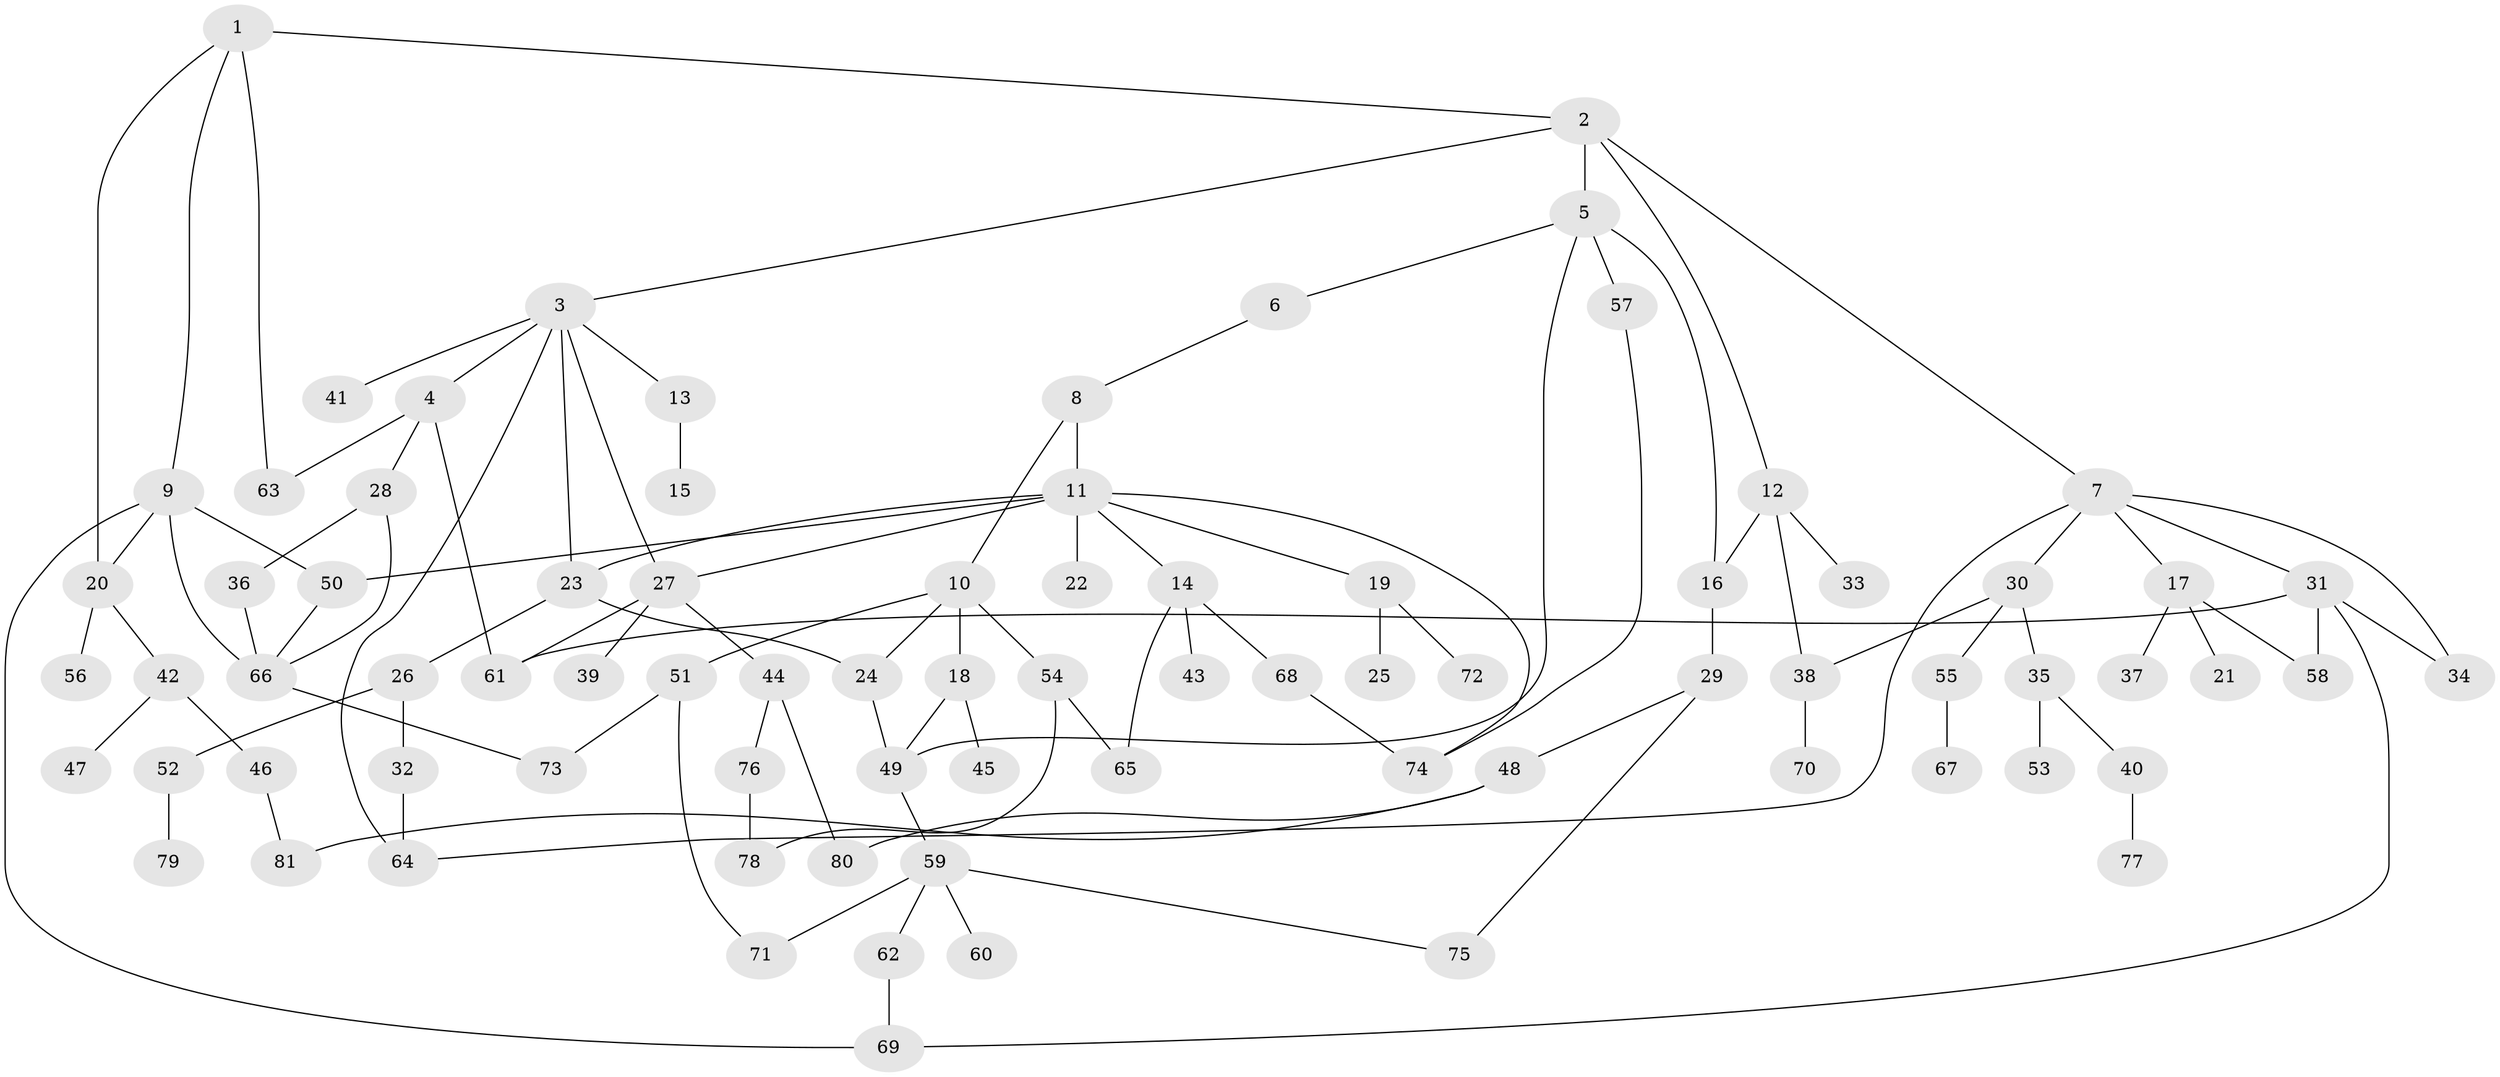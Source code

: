 // coarse degree distribution, {3: 0.18518518518518517, 6: 0.09259259259259259, 7: 0.05555555555555555, 4: 0.09259259259259259, 5: 0.05555555555555555, 2: 0.25925925925925924, 1: 0.25925925925925924}
// Generated by graph-tools (version 1.1) at 2025/41/03/06/25 10:41:26]
// undirected, 81 vertices, 110 edges
graph export_dot {
graph [start="1"]
  node [color=gray90,style=filled];
  1;
  2;
  3;
  4;
  5;
  6;
  7;
  8;
  9;
  10;
  11;
  12;
  13;
  14;
  15;
  16;
  17;
  18;
  19;
  20;
  21;
  22;
  23;
  24;
  25;
  26;
  27;
  28;
  29;
  30;
  31;
  32;
  33;
  34;
  35;
  36;
  37;
  38;
  39;
  40;
  41;
  42;
  43;
  44;
  45;
  46;
  47;
  48;
  49;
  50;
  51;
  52;
  53;
  54;
  55;
  56;
  57;
  58;
  59;
  60;
  61;
  62;
  63;
  64;
  65;
  66;
  67;
  68;
  69;
  70;
  71;
  72;
  73;
  74;
  75;
  76;
  77;
  78;
  79;
  80;
  81;
  1 -- 2;
  1 -- 9;
  1 -- 20;
  1 -- 63;
  2 -- 3;
  2 -- 5;
  2 -- 7;
  2 -- 12;
  3 -- 4;
  3 -- 13;
  3 -- 23;
  3 -- 27;
  3 -- 41;
  3 -- 64;
  4 -- 28;
  4 -- 63;
  4 -- 61;
  5 -- 6;
  5 -- 57;
  5 -- 16;
  5 -- 49;
  6 -- 8;
  7 -- 17;
  7 -- 30;
  7 -- 31;
  7 -- 64;
  7 -- 34;
  8 -- 10;
  8 -- 11;
  9 -- 69;
  9 -- 66;
  9 -- 50;
  9 -- 20;
  10 -- 18;
  10 -- 51;
  10 -- 54;
  10 -- 24;
  11 -- 14;
  11 -- 19;
  11 -- 22;
  11 -- 50;
  11 -- 74;
  11 -- 23;
  11 -- 27;
  12 -- 16;
  12 -- 33;
  12 -- 38;
  13 -- 15;
  14 -- 43;
  14 -- 68;
  14 -- 65;
  16 -- 29;
  17 -- 21;
  17 -- 37;
  17 -- 58;
  18 -- 45;
  18 -- 49;
  19 -- 25;
  19 -- 72;
  20 -- 42;
  20 -- 56;
  23 -- 24;
  23 -- 26;
  24 -- 49;
  26 -- 32;
  26 -- 52;
  27 -- 39;
  27 -- 44;
  27 -- 61;
  28 -- 36;
  28 -- 66;
  29 -- 48;
  29 -- 75;
  30 -- 35;
  30 -- 38;
  30 -- 55;
  31 -- 34;
  31 -- 61;
  31 -- 58;
  31 -- 69;
  32 -- 64;
  35 -- 40;
  35 -- 53;
  36 -- 66;
  38 -- 70;
  40 -- 77;
  42 -- 46;
  42 -- 47;
  44 -- 76;
  44 -- 80;
  46 -- 81;
  48 -- 80;
  48 -- 81;
  49 -- 59;
  50 -- 66;
  51 -- 71;
  51 -- 73;
  52 -- 79;
  54 -- 65;
  54 -- 78;
  55 -- 67;
  57 -- 74;
  59 -- 60;
  59 -- 62;
  59 -- 75;
  59 -- 71;
  62 -- 69;
  66 -- 73;
  68 -- 74;
  76 -- 78;
}
